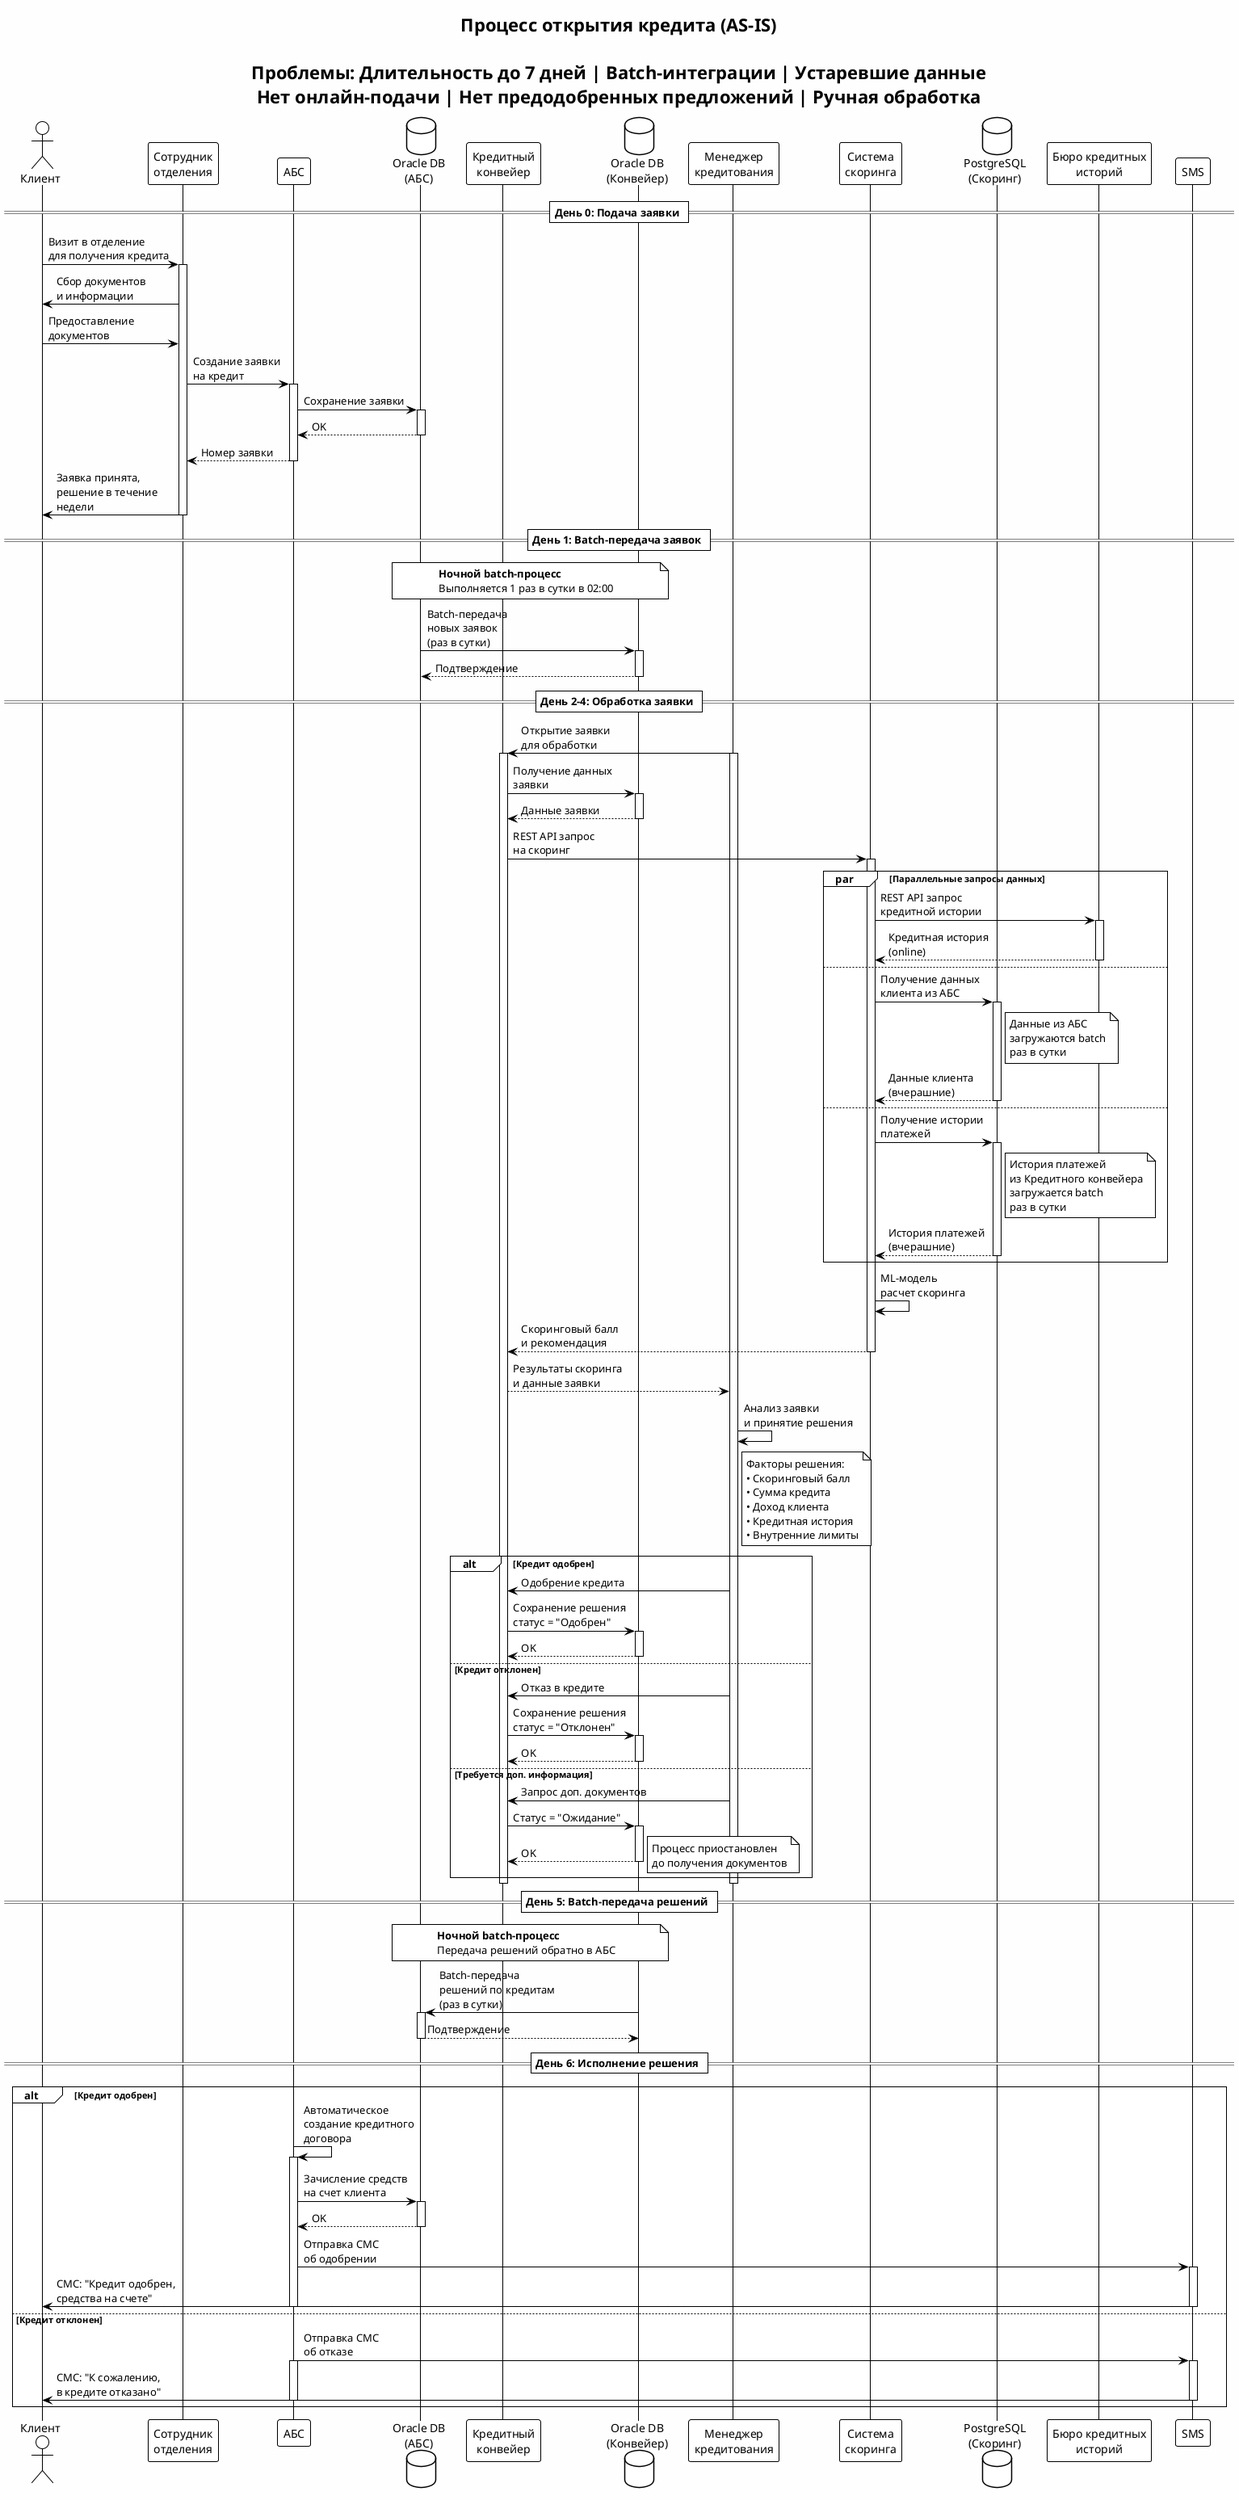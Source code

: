 @startuml credit_process
!theme plain
title Процесс открытия кредита (AS-IS)\n\nПроблемы: Длительность до 7 дней | Batch-интеграции | Устаревшие данные\nНет онлайн-подачи | Нет предодобренных предложений | Ручная обработка
skinparam backgroundColor #FEFEFE

actor "Клиент" as CLIENT
participant "Сотрудник\nотделения" as BRANCH
participant "АБС" as ABS
database "Oracle DB\n(АБС)" as ABS_DB
participant "Кредитный\nконвейер" as PIPELINE
database "Oracle DB\n(Конвейер)" as PIPELINE_DB
participant "Менеджер\nкредитования" as CREDIT_MGR
participant "Система\nскоринга" as SCORING
database "PostgreSQL\n(Скоринг)" as SCORING_DB
participant "Бюро кредитных\nисторий" as BKI

== День 0: Подача заявки ==
CLIENT -> BRANCH: Визит в отделение\nдля получения кредита
activate BRANCH
BRANCH -> CLIENT: Сбор документов\nи информации
CLIENT -> BRANCH: Предоставление\nдокументов
BRANCH -> ABS: Создание заявки\nна кредит
activate ABS
ABS -> ABS_DB: Сохранение заявки
activate ABS_DB
ABS_DB --> ABS: OK
deactivate ABS_DB
ABS --> BRANCH: Номер заявки
deactivate ABS
BRANCH -> CLIENT: Заявка принята,\nрешение в течение\nнедели
deactivate BRANCH

== День 1: Batch-передача заявок ==
note over ABS_DB, PIPELINE_DB
    **Ночной batch-процесс**
    Выполняется 1 раз в сутки в 02:00
end note

ABS_DB -> PIPELINE_DB: Batch-передача\nновых заявок\n(раз в сутки)
activate PIPELINE_DB
PIPELINE_DB --> ABS_DB: Подтверждение
deactivate PIPELINE_DB

== День 2-4: Обработка заявки ==
CREDIT_MGR -> PIPELINE: Открытие заявки\nдля обработки
activate PIPELINE
activate CREDIT_MGR
PIPELINE -> PIPELINE_DB: Получение данных\nзаявки
activate PIPELINE_DB
PIPELINE_DB --> PIPELINE: Данные заявки
deactivate PIPELINE_DB

PIPELINE -> SCORING: REST API запрос\nна скоринг
activate SCORING

par Параллельные запросы данных
    SCORING -> BKI: REST API запрос\nкредитной истории
    activate BKI
    BKI --> SCORING: Кредитная история\n(online)
    deactivate BKI
else
    SCORING -> SCORING_DB: Получение данных\nклиента из АБС
    activate SCORING_DB
    note right of SCORING_DB
        Данные из АБС
        загружаются batch
        раз в сутки
    end note
    SCORING_DB --> SCORING: Данные клиента\n(вчерашние)
    deactivate SCORING_DB
else
    SCORING -> SCORING_DB: Получение истории\nплатежей
    activate SCORING_DB
    note right of SCORING_DB
        История платежей
        из Кредитного конвейера
        загружается batch
        раз в сутки
    end note
    SCORING_DB --> SCORING: История платежей\n(вчерашние)
    deactivate SCORING_DB
end

SCORING -> SCORING: ML-модель\nрасчет скоринга
SCORING --> PIPELINE: Скоринговый балл\nи рекомендация
deactivate SCORING

PIPELINE --> CREDIT_MGR: Результаты скоринга\nи данные заявки

CREDIT_MGR -> CREDIT_MGR: Анализ заявки\nи принятие решения
note right of CREDIT_MGR
    Факторы решения:
    • Скоринговый балл
    • Сумма кредита
    • Доход клиента
    • Кредитная история
    • Внутренние лимиты
end note

alt Кредит одобрен
    CREDIT_MGR -> PIPELINE: Одобрение кредита
    PIPELINE -> PIPELINE_DB: Сохранение решения\nстатус = "Одобрен"
    activate PIPELINE_DB
    PIPELINE_DB --> PIPELINE: OK
    deactivate PIPELINE_DB
else Кредит отклонен
    CREDIT_MGR -> PIPELINE: Отказ в кредите
    PIPELINE -> PIPELINE_DB: Сохранение решения\nстатус = "Отклонен"
    activate PIPELINE_DB
    PIPELINE_DB --> PIPELINE: OK
    deactivate PIPELINE_DB
else Требуется доп. информация
    CREDIT_MGR -> PIPELINE: Запрос доп. документов
    PIPELINE -> PIPELINE_DB: Статус = "Ожидание"
    activate PIPELINE_DB
    PIPELINE_DB --> PIPELINE: OK
    deactivate PIPELINE_DB
    note right: Процесс приостановлен\nдо получения документов
end

deactivate PIPELINE
deactivate CREDIT_MGR

== День 5: Batch-передача решений ==
note over PIPELINE_DB, ABS_DB
    **Ночной batch-процесс**
    Передача решений обратно в АБС
end note

PIPELINE_DB -> ABS_DB: Batch-передача\nрешений по кредитам\n(раз в сутки)
activate ABS_DB
ABS_DB --> PIPELINE_DB: Подтверждение
deactivate ABS_DB

== День 6: Исполнение решения ==
alt Кредит одобрен
    ABS -> ABS: Автоматическое\nсоздание кредитного\nдоговора
    activate ABS
    ABS -> ABS_DB: Зачисление средств\nна счет клиента
    activate ABS_DB
    ABS_DB --> ABS: OK
    deactivate ABS_DB
    ABS -> SMS: Отправка СМС\nоб одобрении
    activate SMS
    SMS -> CLIENT: СМС: "Кредит одобрен,\nсредства на счете"
    deactivate SMS
    deactivate ABS
else Кредит отклонен
    ABS -> SMS: Отправка СМС\nоб отказе
    activate ABS
    activate SMS
    SMS -> CLIENT: СМС: "К сожалению,\nв кредите отказано"
    deactivate SMS
    deactivate ABS
end

@enduml
